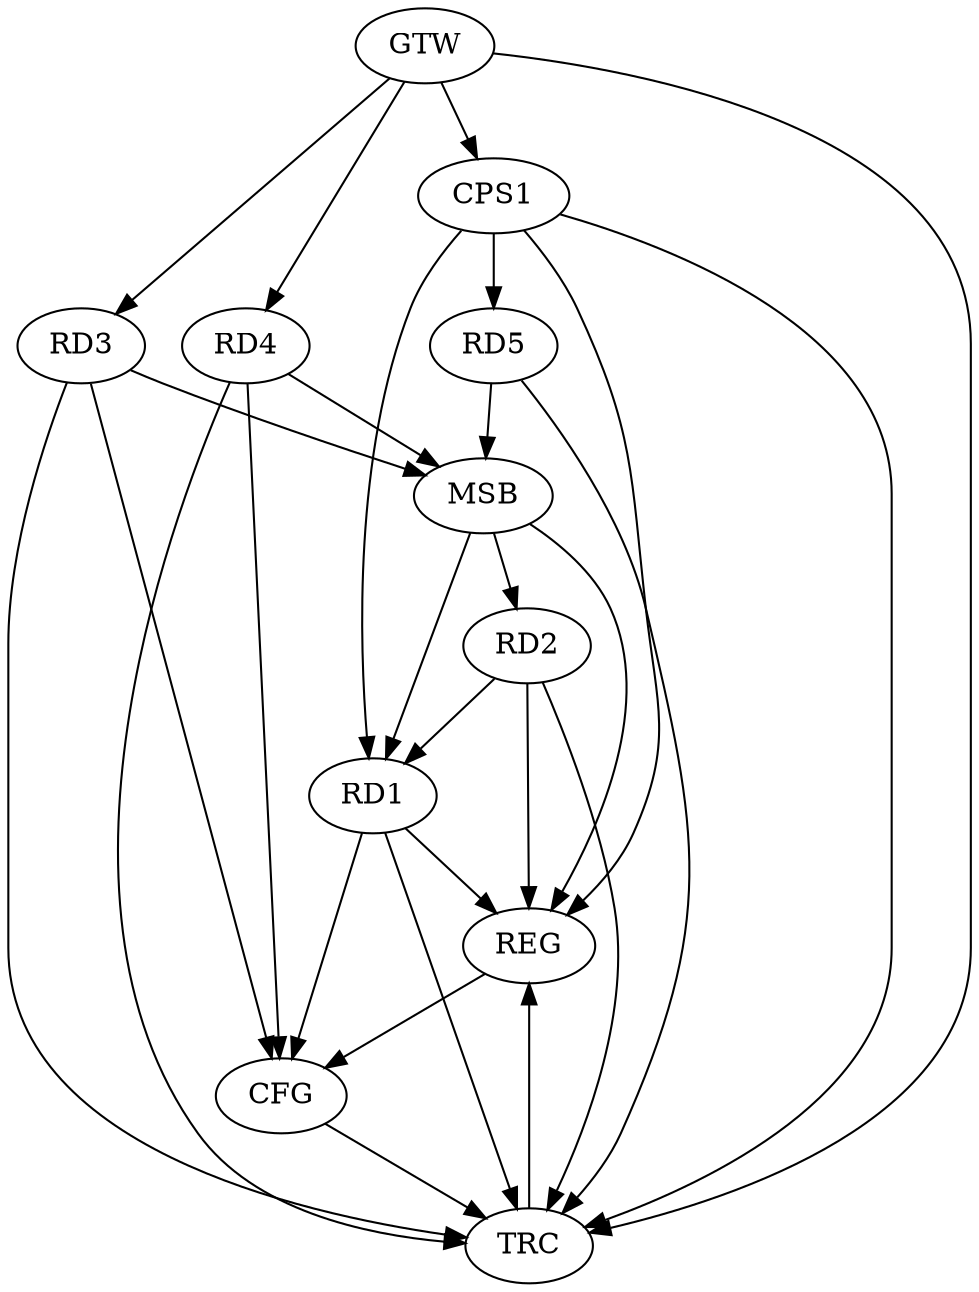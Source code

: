 strict digraph G {
  RD1 [ label="RD1" ];
  RD2 [ label="RD2" ];
  RD3 [ label="RD3" ];
  RD4 [ label="RD4" ];
  RD5 [ label="RD5" ];
  CPS1 [ label="CPS1" ];
  GTW [ label="GTW" ];
  REG [ label="REG" ];
  MSB [ label="MSB" ];
  CFG [ label="CFG" ];
  TRC [ label="TRC" ];
  RD2 -> RD1;
  CPS1 -> RD1;
  CPS1 -> RD5;
  GTW -> RD3;
  GTW -> RD4;
  GTW -> CPS1;
  RD1 -> REG;
  RD2 -> REG;
  CPS1 -> REG;
  RD3 -> MSB;
  MSB -> RD1;
  MSB -> REG;
  RD4 -> MSB;
  MSB -> RD2;
  RD5 -> MSB;
  RD3 -> CFG;
  RD4 -> CFG;
  RD1 -> CFG;
  REG -> CFG;
  RD1 -> TRC;
  RD2 -> TRC;
  RD3 -> TRC;
  RD4 -> TRC;
  RD5 -> TRC;
  CPS1 -> TRC;
  GTW -> TRC;
  CFG -> TRC;
  TRC -> REG;
}
